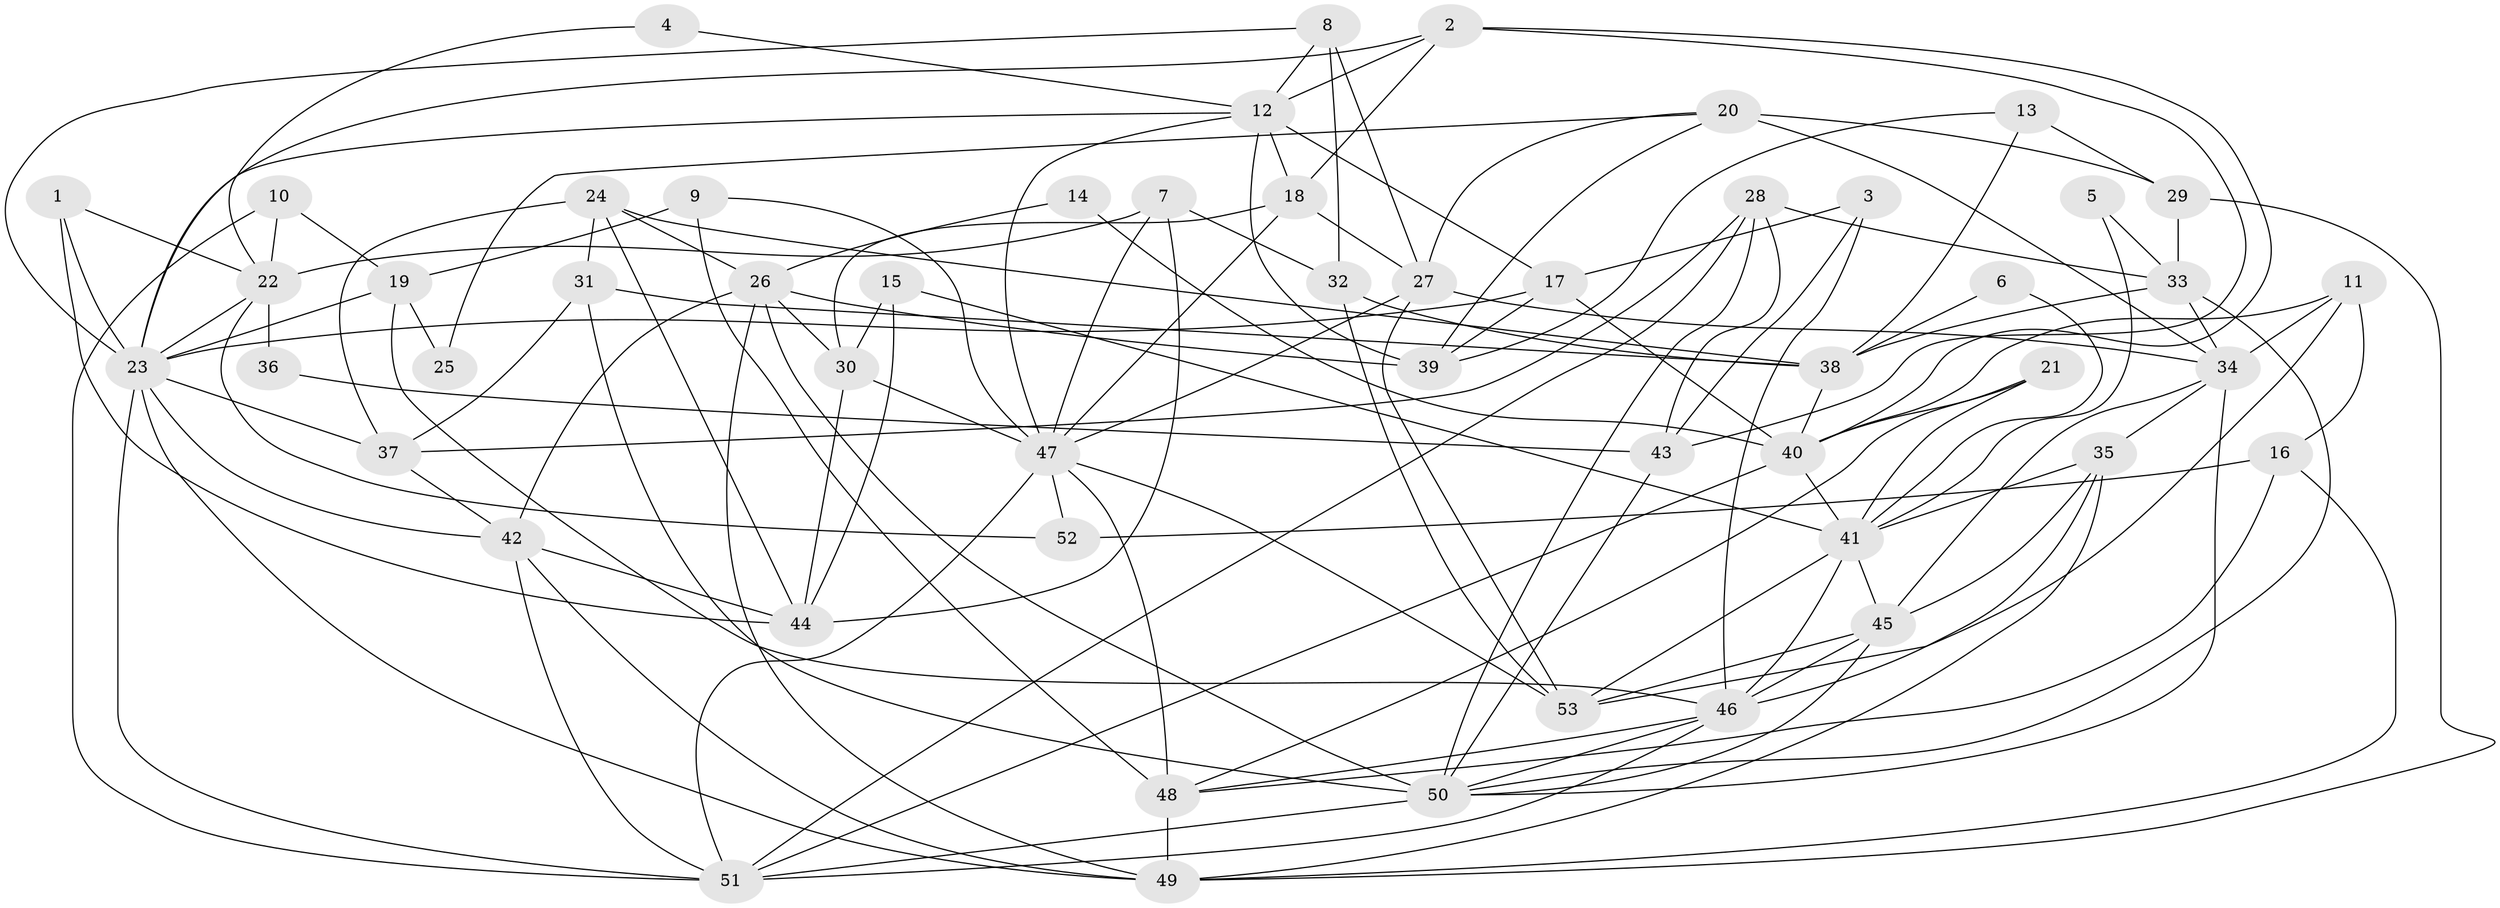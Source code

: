 // original degree distribution, {3: 0.2571428571428571, 4: 0.2857142857142857, 7: 0.0380952380952381, 5: 0.21904761904761905, 2: 0.12380952380952381, 6: 0.06666666666666667, 8: 0.009523809523809525}
// Generated by graph-tools (version 1.1) at 2025/02/03/09/25 03:02:14]
// undirected, 53 vertices, 136 edges
graph export_dot {
graph [start="1"]
  node [color=gray90,style=filled];
  1;
  2;
  3;
  4;
  5;
  6;
  7;
  8;
  9;
  10;
  11;
  12;
  13;
  14;
  15;
  16;
  17;
  18;
  19;
  20;
  21;
  22;
  23;
  24;
  25;
  26;
  27;
  28;
  29;
  30;
  31;
  32;
  33;
  34;
  35;
  36;
  37;
  38;
  39;
  40;
  41;
  42;
  43;
  44;
  45;
  46;
  47;
  48;
  49;
  50;
  51;
  52;
  53;
  1 -- 22 [weight=1.0];
  1 -- 23 [weight=1.0];
  1 -- 44 [weight=1.0];
  2 -- 12 [weight=1.0];
  2 -- 18 [weight=1.0];
  2 -- 23 [weight=1.0];
  2 -- 40 [weight=1.0];
  2 -- 43 [weight=1.0];
  3 -- 17 [weight=1.0];
  3 -- 43 [weight=1.0];
  3 -- 46 [weight=2.0];
  4 -- 12 [weight=1.0];
  4 -- 22 [weight=1.0];
  5 -- 33 [weight=1.0];
  5 -- 41 [weight=1.0];
  6 -- 38 [weight=1.0];
  6 -- 41 [weight=1.0];
  7 -- 22 [weight=1.0];
  7 -- 32 [weight=1.0];
  7 -- 44 [weight=2.0];
  7 -- 47 [weight=2.0];
  8 -- 12 [weight=1.0];
  8 -- 23 [weight=1.0];
  8 -- 27 [weight=1.0];
  8 -- 32 [weight=1.0];
  9 -- 19 [weight=1.0];
  9 -- 47 [weight=1.0];
  9 -- 48 [weight=2.0];
  10 -- 19 [weight=1.0];
  10 -- 22 [weight=2.0];
  10 -- 51 [weight=1.0];
  11 -- 16 [weight=1.0];
  11 -- 34 [weight=1.0];
  11 -- 40 [weight=1.0];
  11 -- 53 [weight=1.0];
  12 -- 17 [weight=1.0];
  12 -- 18 [weight=1.0];
  12 -- 23 [weight=1.0];
  12 -- 39 [weight=1.0];
  12 -- 47 [weight=1.0];
  13 -- 29 [weight=1.0];
  13 -- 38 [weight=1.0];
  13 -- 39 [weight=1.0];
  14 -- 26 [weight=1.0];
  14 -- 40 [weight=2.0];
  15 -- 30 [weight=1.0];
  15 -- 41 [weight=2.0];
  15 -- 44 [weight=1.0];
  16 -- 48 [weight=1.0];
  16 -- 49 [weight=1.0];
  16 -- 52 [weight=1.0];
  17 -- 23 [weight=1.0];
  17 -- 39 [weight=1.0];
  17 -- 40 [weight=2.0];
  18 -- 27 [weight=2.0];
  18 -- 30 [weight=1.0];
  18 -- 47 [weight=1.0];
  19 -- 23 [weight=1.0];
  19 -- 25 [weight=1.0];
  19 -- 46 [weight=1.0];
  20 -- 25 [weight=1.0];
  20 -- 27 [weight=1.0];
  20 -- 29 [weight=1.0];
  20 -- 34 [weight=2.0];
  20 -- 39 [weight=1.0];
  21 -- 40 [weight=1.0];
  21 -- 41 [weight=1.0];
  21 -- 48 [weight=1.0];
  22 -- 23 [weight=1.0];
  22 -- 36 [weight=1.0];
  22 -- 52 [weight=2.0];
  23 -- 37 [weight=2.0];
  23 -- 42 [weight=1.0];
  23 -- 49 [weight=1.0];
  23 -- 51 [weight=1.0];
  24 -- 26 [weight=1.0];
  24 -- 31 [weight=1.0];
  24 -- 37 [weight=2.0];
  24 -- 38 [weight=1.0];
  24 -- 44 [weight=1.0];
  26 -- 30 [weight=1.0];
  26 -- 39 [weight=1.0];
  26 -- 42 [weight=1.0];
  26 -- 49 [weight=1.0];
  26 -- 50 [weight=1.0];
  27 -- 34 [weight=1.0];
  27 -- 47 [weight=1.0];
  27 -- 53 [weight=1.0];
  28 -- 33 [weight=1.0];
  28 -- 37 [weight=1.0];
  28 -- 43 [weight=1.0];
  28 -- 50 [weight=1.0];
  28 -- 51 [weight=1.0];
  29 -- 33 [weight=1.0];
  29 -- 49 [weight=1.0];
  30 -- 44 [weight=1.0];
  30 -- 47 [weight=1.0];
  31 -- 37 [weight=2.0];
  31 -- 38 [weight=1.0];
  31 -- 50 [weight=1.0];
  32 -- 38 [weight=2.0];
  32 -- 53 [weight=1.0];
  33 -- 34 [weight=1.0];
  33 -- 38 [weight=1.0];
  33 -- 50 [weight=1.0];
  34 -- 35 [weight=1.0];
  34 -- 45 [weight=1.0];
  34 -- 50 [weight=2.0];
  35 -- 41 [weight=2.0];
  35 -- 45 [weight=1.0];
  35 -- 46 [weight=2.0];
  35 -- 49 [weight=1.0];
  36 -- 43 [weight=1.0];
  37 -- 42 [weight=1.0];
  38 -- 40 [weight=1.0];
  40 -- 41 [weight=2.0];
  40 -- 51 [weight=1.0];
  41 -- 45 [weight=1.0];
  41 -- 46 [weight=1.0];
  41 -- 53 [weight=1.0];
  42 -- 44 [weight=1.0];
  42 -- 49 [weight=1.0];
  42 -- 51 [weight=1.0];
  43 -- 50 [weight=1.0];
  45 -- 46 [weight=1.0];
  45 -- 50 [weight=1.0];
  45 -- 53 [weight=1.0];
  46 -- 48 [weight=1.0];
  46 -- 50 [weight=1.0];
  46 -- 51 [weight=1.0];
  47 -- 48 [weight=1.0];
  47 -- 51 [weight=1.0];
  47 -- 52 [weight=1.0];
  47 -- 53 [weight=1.0];
  48 -- 49 [weight=1.0];
  50 -- 51 [weight=2.0];
}
